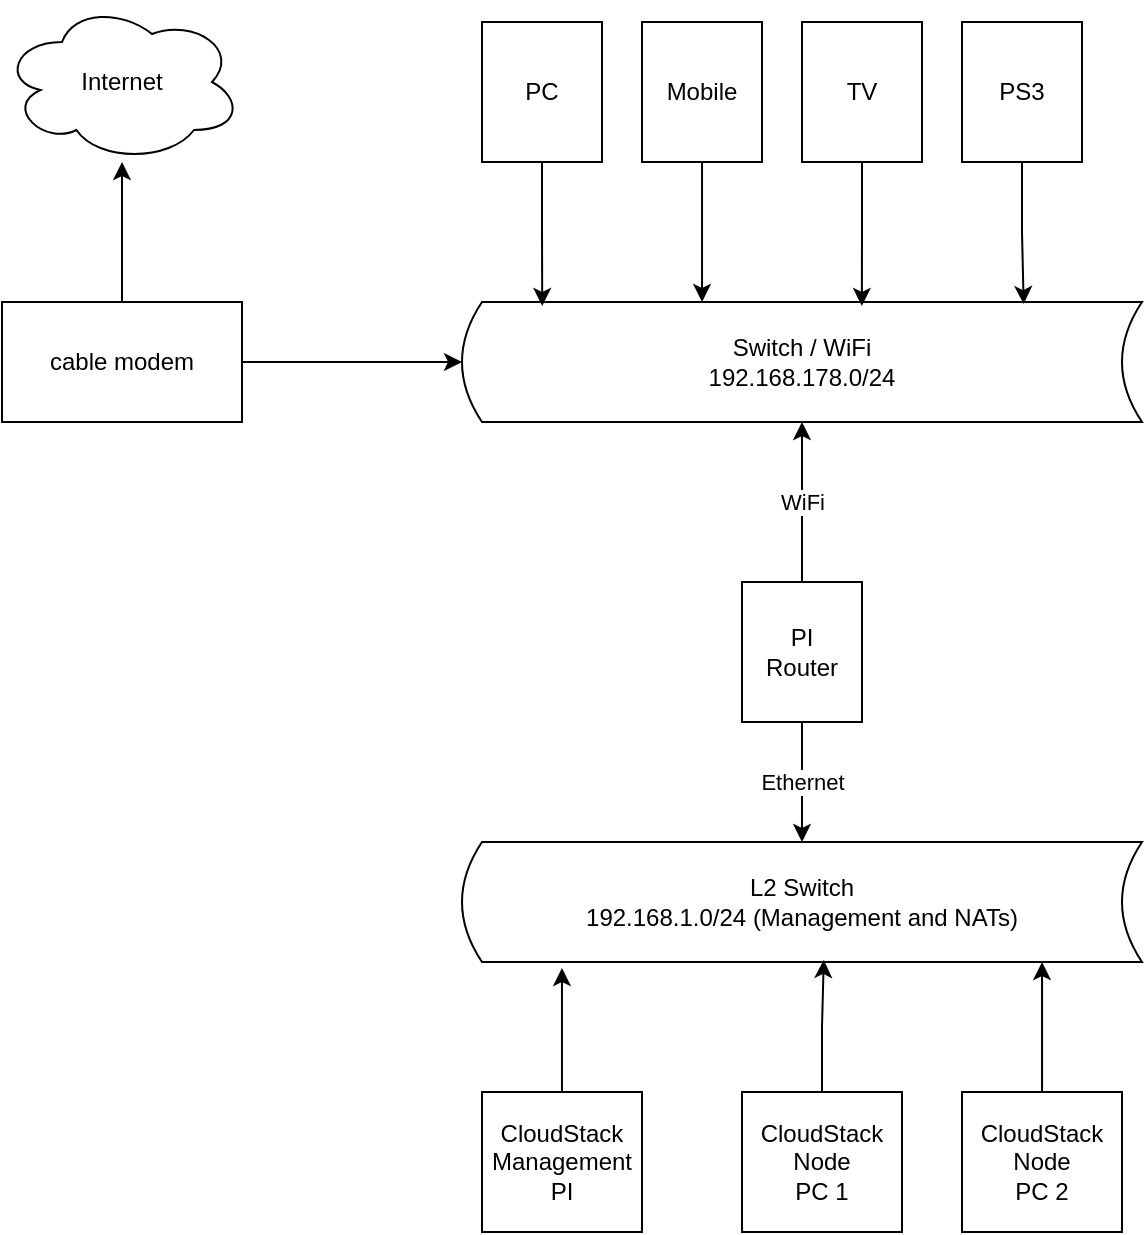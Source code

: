 <mxfile version="20.2.5" type="github">
  <diagram id="CX5lCBe5LM3Lo2Z-0TtP" name="Seite-1">
    <mxGraphModel dx="1010" dy="735" grid="1" gridSize="10" guides="1" tooltips="1" connect="1" arrows="1" fold="1" page="1" pageScale="1" pageWidth="827" pageHeight="1169" math="0" shadow="0">
      <root>
        <mxCell id="0" />
        <mxCell id="1" parent="0" />
        <mxCell id="B9oCBAkTF9d_TvBwaNAW-6" style="edgeStyle=orthogonalEdgeStyle;rounded=0;orthogonalLoop=1;jettySize=auto;html=1;" edge="1" parent="1" source="B9oCBAkTF9d_TvBwaNAW-4" target="B9oCBAkTF9d_TvBwaNAW-5">
          <mxGeometry relative="1" as="geometry" />
        </mxCell>
        <mxCell id="B9oCBAkTF9d_TvBwaNAW-8" style="edgeStyle=orthogonalEdgeStyle;rounded=0;orthogonalLoop=1;jettySize=auto;html=1;" edge="1" parent="1" source="B9oCBAkTF9d_TvBwaNAW-4" target="B9oCBAkTF9d_TvBwaNAW-7">
          <mxGeometry relative="1" as="geometry" />
        </mxCell>
        <mxCell id="B9oCBAkTF9d_TvBwaNAW-4" value="&lt;div&gt;cable modem&lt;/div&gt;" style="rounded=0;whiteSpace=wrap;html=1;" vertex="1" parent="1">
          <mxGeometry x="130" y="190" width="120" height="60" as="geometry" />
        </mxCell>
        <mxCell id="B9oCBAkTF9d_TvBwaNAW-5" value="Internet" style="ellipse;shape=cloud;whiteSpace=wrap;html=1;" vertex="1" parent="1">
          <mxGeometry x="130" y="40" width="120" height="80" as="geometry" />
        </mxCell>
        <mxCell id="B9oCBAkTF9d_TvBwaNAW-7" value="&lt;div&gt;Switch / WiFi&lt;/div&gt;&lt;div&gt;192.168.178.0/24&lt;br&gt;&lt;/div&gt;" style="shape=dataStorage;whiteSpace=wrap;html=1;fixedSize=1;size=10;" vertex="1" parent="1">
          <mxGeometry x="360" y="190" width="340" height="60" as="geometry" />
        </mxCell>
        <mxCell id="B9oCBAkTF9d_TvBwaNAW-13" style="edgeStyle=orthogonalEdgeStyle;rounded=0;orthogonalLoop=1;jettySize=auto;html=1;entryX=0.118;entryY=0.033;entryDx=0;entryDy=0;entryPerimeter=0;" edge="1" parent="1" source="B9oCBAkTF9d_TvBwaNAW-9" target="B9oCBAkTF9d_TvBwaNAW-7">
          <mxGeometry relative="1" as="geometry" />
        </mxCell>
        <mxCell id="B9oCBAkTF9d_TvBwaNAW-9" value="PC" style="rounded=0;whiteSpace=wrap;html=1;" vertex="1" parent="1">
          <mxGeometry x="370" y="50" width="60" height="70" as="geometry" />
        </mxCell>
        <mxCell id="B9oCBAkTF9d_TvBwaNAW-14" style="edgeStyle=orthogonalEdgeStyle;rounded=0;orthogonalLoop=1;jettySize=auto;html=1;entryX=0.353;entryY=0;entryDx=0;entryDy=0;entryPerimeter=0;" edge="1" parent="1" source="B9oCBAkTF9d_TvBwaNAW-10" target="B9oCBAkTF9d_TvBwaNAW-7">
          <mxGeometry relative="1" as="geometry" />
        </mxCell>
        <mxCell id="B9oCBAkTF9d_TvBwaNAW-10" value="Mobile" style="rounded=0;whiteSpace=wrap;html=1;" vertex="1" parent="1">
          <mxGeometry x="450" y="50" width="60" height="70" as="geometry" />
        </mxCell>
        <mxCell id="B9oCBAkTF9d_TvBwaNAW-15" style="edgeStyle=orthogonalEdgeStyle;rounded=0;orthogonalLoop=1;jettySize=auto;html=1;entryX=0.588;entryY=0.033;entryDx=0;entryDy=0;entryPerimeter=0;" edge="1" parent="1" source="B9oCBAkTF9d_TvBwaNAW-11" target="B9oCBAkTF9d_TvBwaNAW-7">
          <mxGeometry relative="1" as="geometry" />
        </mxCell>
        <mxCell id="B9oCBAkTF9d_TvBwaNAW-11" value="TV" style="rounded=0;whiteSpace=wrap;html=1;" vertex="1" parent="1">
          <mxGeometry x="530" y="50" width="60" height="70" as="geometry" />
        </mxCell>
        <mxCell id="B9oCBAkTF9d_TvBwaNAW-16" style="edgeStyle=orthogonalEdgeStyle;rounded=0;orthogonalLoop=1;jettySize=auto;html=1;entryX=0.826;entryY=0.017;entryDx=0;entryDy=0;entryPerimeter=0;" edge="1" parent="1" source="B9oCBAkTF9d_TvBwaNAW-12" target="B9oCBAkTF9d_TvBwaNAW-7">
          <mxGeometry relative="1" as="geometry" />
        </mxCell>
        <mxCell id="B9oCBAkTF9d_TvBwaNAW-12" value="PS3" style="rounded=0;whiteSpace=wrap;html=1;" vertex="1" parent="1">
          <mxGeometry x="610" y="50" width="60" height="70" as="geometry" />
        </mxCell>
        <mxCell id="B9oCBAkTF9d_TvBwaNAW-22" value="WiFi" style="edgeStyle=orthogonalEdgeStyle;rounded=0;orthogonalLoop=1;jettySize=auto;html=1;" edge="1" parent="1" source="B9oCBAkTF9d_TvBwaNAW-21" target="B9oCBAkTF9d_TvBwaNAW-7">
          <mxGeometry relative="1" as="geometry" />
        </mxCell>
        <mxCell id="B9oCBAkTF9d_TvBwaNAW-24" value="Ethernet" style="edgeStyle=orthogonalEdgeStyle;rounded=0;orthogonalLoop=1;jettySize=auto;html=1;exitX=0.5;exitY=1;exitDx=0;exitDy=0;" edge="1" parent="1" source="B9oCBAkTF9d_TvBwaNAW-21" target="B9oCBAkTF9d_TvBwaNAW-23">
          <mxGeometry relative="1" as="geometry" />
        </mxCell>
        <mxCell id="B9oCBAkTF9d_TvBwaNAW-21" value="&lt;div&gt;PI&lt;/div&gt;&lt;div&gt;Router&lt;br&gt;&lt;/div&gt;" style="rounded=0;whiteSpace=wrap;html=1;" vertex="1" parent="1">
          <mxGeometry x="500" y="330" width="60" height="70" as="geometry" />
        </mxCell>
        <mxCell id="B9oCBAkTF9d_TvBwaNAW-23" value="&lt;div&gt;L2 Switch&lt;/div&gt;&lt;div&gt;192.168.1.0/24 (Management and NATs)&lt;br&gt;&lt;/div&gt;" style="shape=dataStorage;whiteSpace=wrap;html=1;fixedSize=1;size=10;" vertex="1" parent="1">
          <mxGeometry x="360" y="460" width="340" height="60" as="geometry" />
        </mxCell>
        <mxCell id="B9oCBAkTF9d_TvBwaNAW-26" style="edgeStyle=orthogonalEdgeStyle;rounded=0;orthogonalLoop=1;jettySize=auto;html=1;entryX=0.147;entryY=1.05;entryDx=0;entryDy=0;entryPerimeter=0;" edge="1" parent="1" source="B9oCBAkTF9d_TvBwaNAW-25" target="B9oCBAkTF9d_TvBwaNAW-23">
          <mxGeometry relative="1" as="geometry" />
        </mxCell>
        <mxCell id="B9oCBAkTF9d_TvBwaNAW-25" value="&lt;div&gt;CloudStack&lt;/div&gt;&lt;div&gt;Management&lt;/div&gt;&lt;div&gt;PI&lt;br&gt;&lt;/div&gt;" style="rounded=0;whiteSpace=wrap;html=1;" vertex="1" parent="1">
          <mxGeometry x="370" y="585" width="80" height="70" as="geometry" />
        </mxCell>
        <mxCell id="B9oCBAkTF9d_TvBwaNAW-28" style="edgeStyle=orthogonalEdgeStyle;rounded=0;orthogonalLoop=1;jettySize=auto;html=1;entryX=0.532;entryY=0.983;entryDx=0;entryDy=0;entryPerimeter=0;" edge="1" parent="1" source="B9oCBAkTF9d_TvBwaNAW-27" target="B9oCBAkTF9d_TvBwaNAW-23">
          <mxGeometry relative="1" as="geometry" />
        </mxCell>
        <mxCell id="B9oCBAkTF9d_TvBwaNAW-27" value="&lt;div&gt;CloudStack&lt;/div&gt;Node&lt;br&gt;PC 1" style="rounded=0;whiteSpace=wrap;html=1;" vertex="1" parent="1">
          <mxGeometry x="500" y="585" width="80" height="70" as="geometry" />
        </mxCell>
        <mxCell id="B9oCBAkTF9d_TvBwaNAW-31" style="edgeStyle=orthogonalEdgeStyle;rounded=0;orthogonalLoop=1;jettySize=auto;html=1;entryX=0.853;entryY=1;entryDx=0;entryDy=0;entryPerimeter=0;" edge="1" parent="1" source="B9oCBAkTF9d_TvBwaNAW-29" target="B9oCBAkTF9d_TvBwaNAW-23">
          <mxGeometry relative="1" as="geometry" />
        </mxCell>
        <mxCell id="B9oCBAkTF9d_TvBwaNAW-29" value="&lt;div&gt;CloudStack&lt;/div&gt;Node&lt;br&gt;PC 2" style="rounded=0;whiteSpace=wrap;html=1;" vertex="1" parent="1">
          <mxGeometry x="610" y="585" width="80" height="70" as="geometry" />
        </mxCell>
      </root>
    </mxGraphModel>
  </diagram>
</mxfile>
